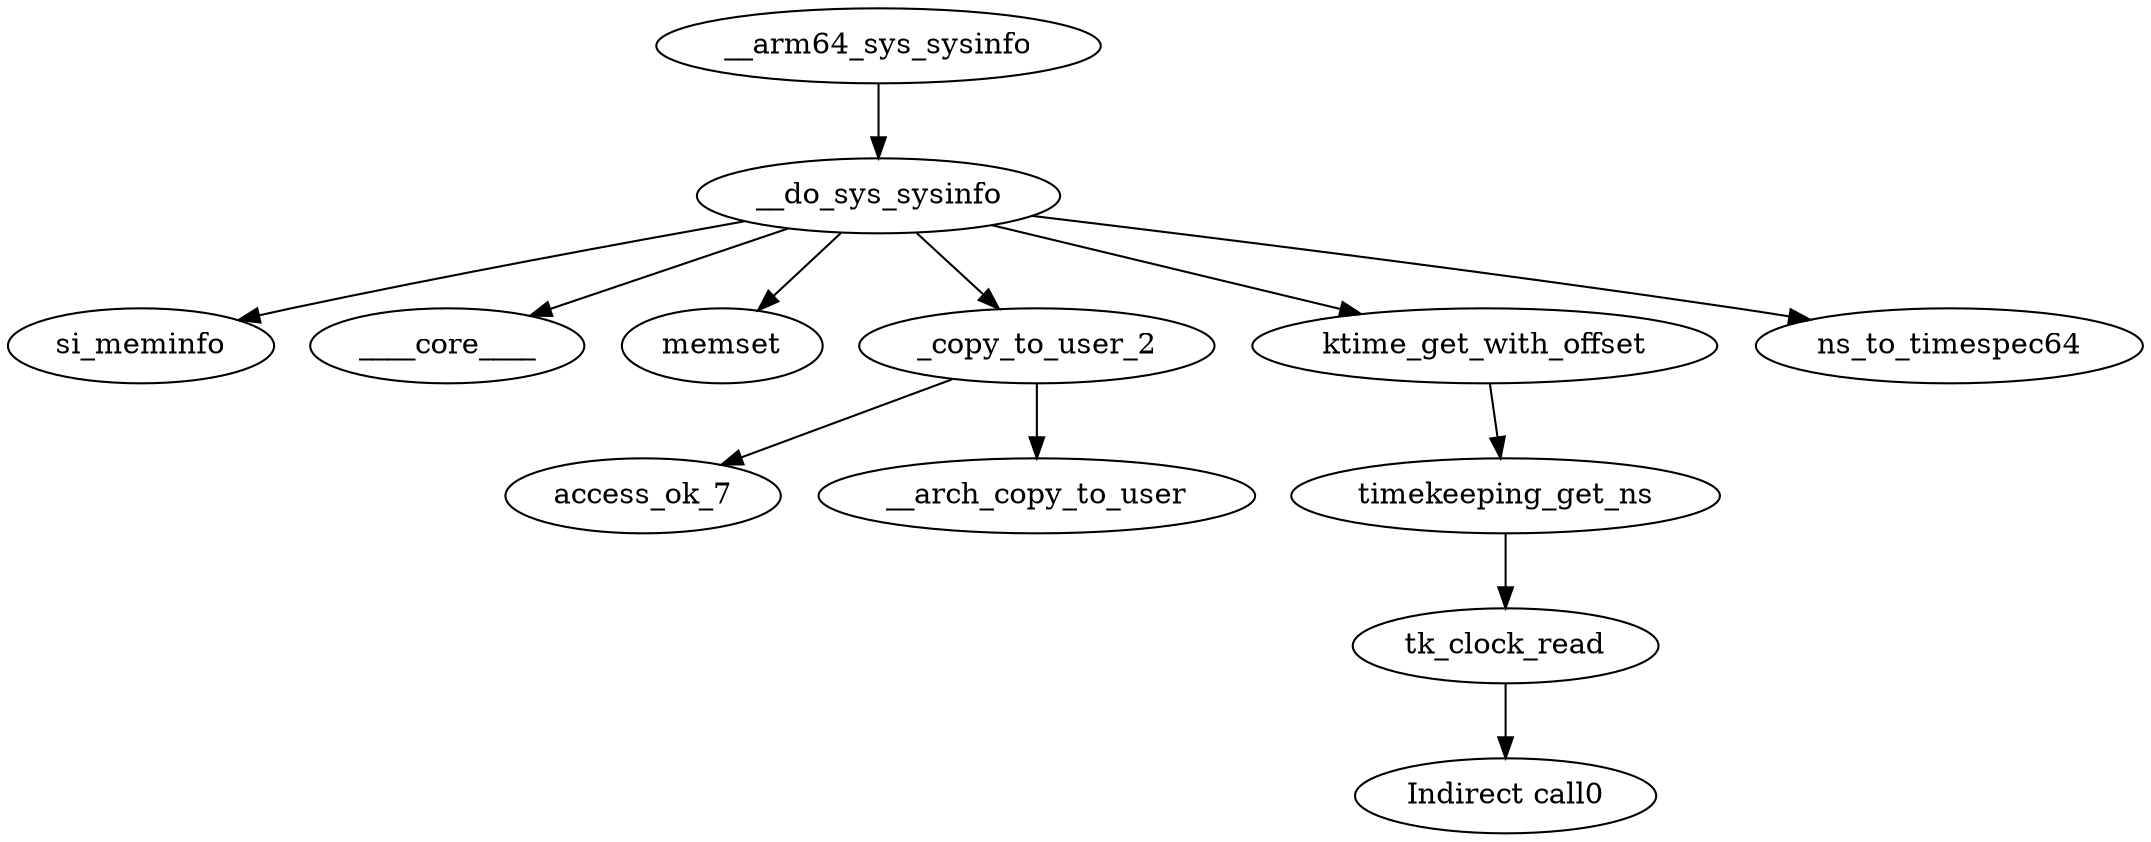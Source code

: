 digraph kerncollapsed {
    "Indirect call0" [color="black"];
    "__arm64_sys_sysinfo" [color="black"];
    "access_ok_7" [color="black"];
    "si_meminfo" [color="black"];
    "____core____" [color="kernel"];
    "memset" [color="black"];
    "_copy_to_user_2" [color="black"];
    "__arch_copy_to_user" [color="black"];
    "ktime_get_with_offset" [color="black"];
    "timekeeping_get_ns" [color="black"];
    "tk_clock_read" [color="black"];
    "__do_sys_sysinfo" [color="black"];
    "ns_to_timespec64" [color="black"];
    "tk_clock_read" -> "Indirect call0" [color="black"];
    "__arm64_sys_sysinfo" -> "__do_sys_sysinfo" [color="black"];
    "__do_sys_sysinfo" -> "_copy_to_user_2" [color="black"];
    "__do_sys_sysinfo" -> "____core____" [color="black"];
    "__do_sys_sysinfo" -> "ns_to_timespec64" [color="black"];
    "__do_sys_sysinfo" -> "ktime_get_with_offset" [color="black"];
    "__do_sys_sysinfo" -> "si_meminfo" [color="black"];
    "__do_sys_sysinfo" -> "memset" [color="black"];
    "_copy_to_user_2" -> "__arch_copy_to_user" [color="black"];
    "_copy_to_user_2" -> "access_ok_7" [color="black"];
    "ktime_get_with_offset" -> "timekeeping_get_ns" [color="black"];
    "timekeeping_get_ns" -> "tk_clock_read" [color="black"];
}


